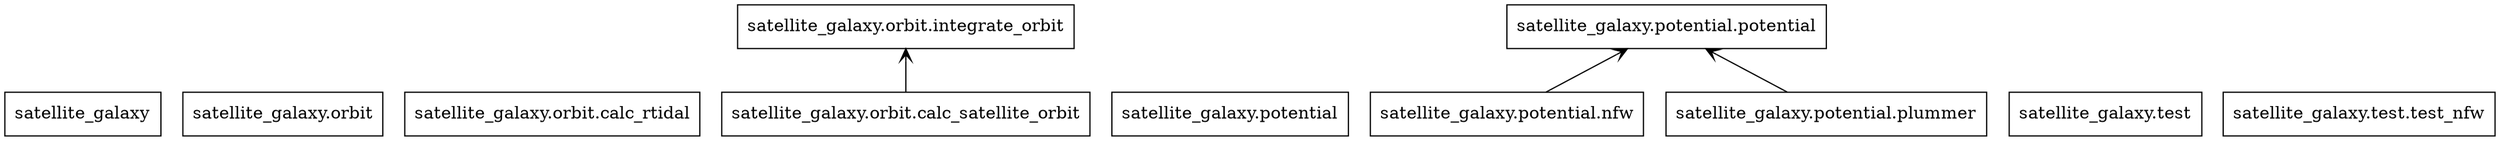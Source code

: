 digraph "packages_SAT" {
rankdir=BT
charset="utf-8"
"satellite_galaxy" [color="black", label="satellite_galaxy", shape="box", style="solid"];
"satellite_galaxy.orbit" [color="black", label="satellite_galaxy.orbit", shape="box", style="solid"];
"satellite_galaxy.orbit.calc_rtidal" [color="black", label="satellite_galaxy.orbit.calc_rtidal", shape="box", style="solid"];
"satellite_galaxy.orbit.calc_satellite_orbit" [color="black", label="satellite_galaxy.orbit.calc_satellite_orbit", shape="box", style="solid"];
"satellite_galaxy.orbit.integrate_orbit" [color="black", label="satellite_galaxy.orbit.integrate_orbit", shape="box", style="solid"];
"satellite_galaxy.potential" [color="black", label="satellite_galaxy.potential", shape="box", style="solid"];
"satellite_galaxy.potential.nfw" [color="black", label="satellite_galaxy.potential.nfw", shape="box", style="solid"];
"satellite_galaxy.potential.plummer" [color="black", label="satellite_galaxy.potential.plummer", shape="box", style="solid"];
"satellite_galaxy.potential.potential" [color="black", label="satellite_galaxy.potential.potential", shape="box", style="solid"];
"satellite_galaxy.test" [color="black", label="satellite_galaxy.test", shape="box", style="solid"];
"satellite_galaxy.test.test_nfw" [color="black", label="satellite_galaxy.test.test_nfw", shape="box", style="solid"];
"satellite_galaxy.orbit.calc_satellite_orbit" -> "satellite_galaxy.orbit.integrate_orbit" [arrowhead="open", arrowtail="none"];
"satellite_galaxy.potential.nfw" -> "satellite_galaxy.potential.potential" [arrowhead="open", arrowtail="none"];
"satellite_galaxy.potential.plummer" -> "satellite_galaxy.potential.potential" [arrowhead="open", arrowtail="none"];
}
